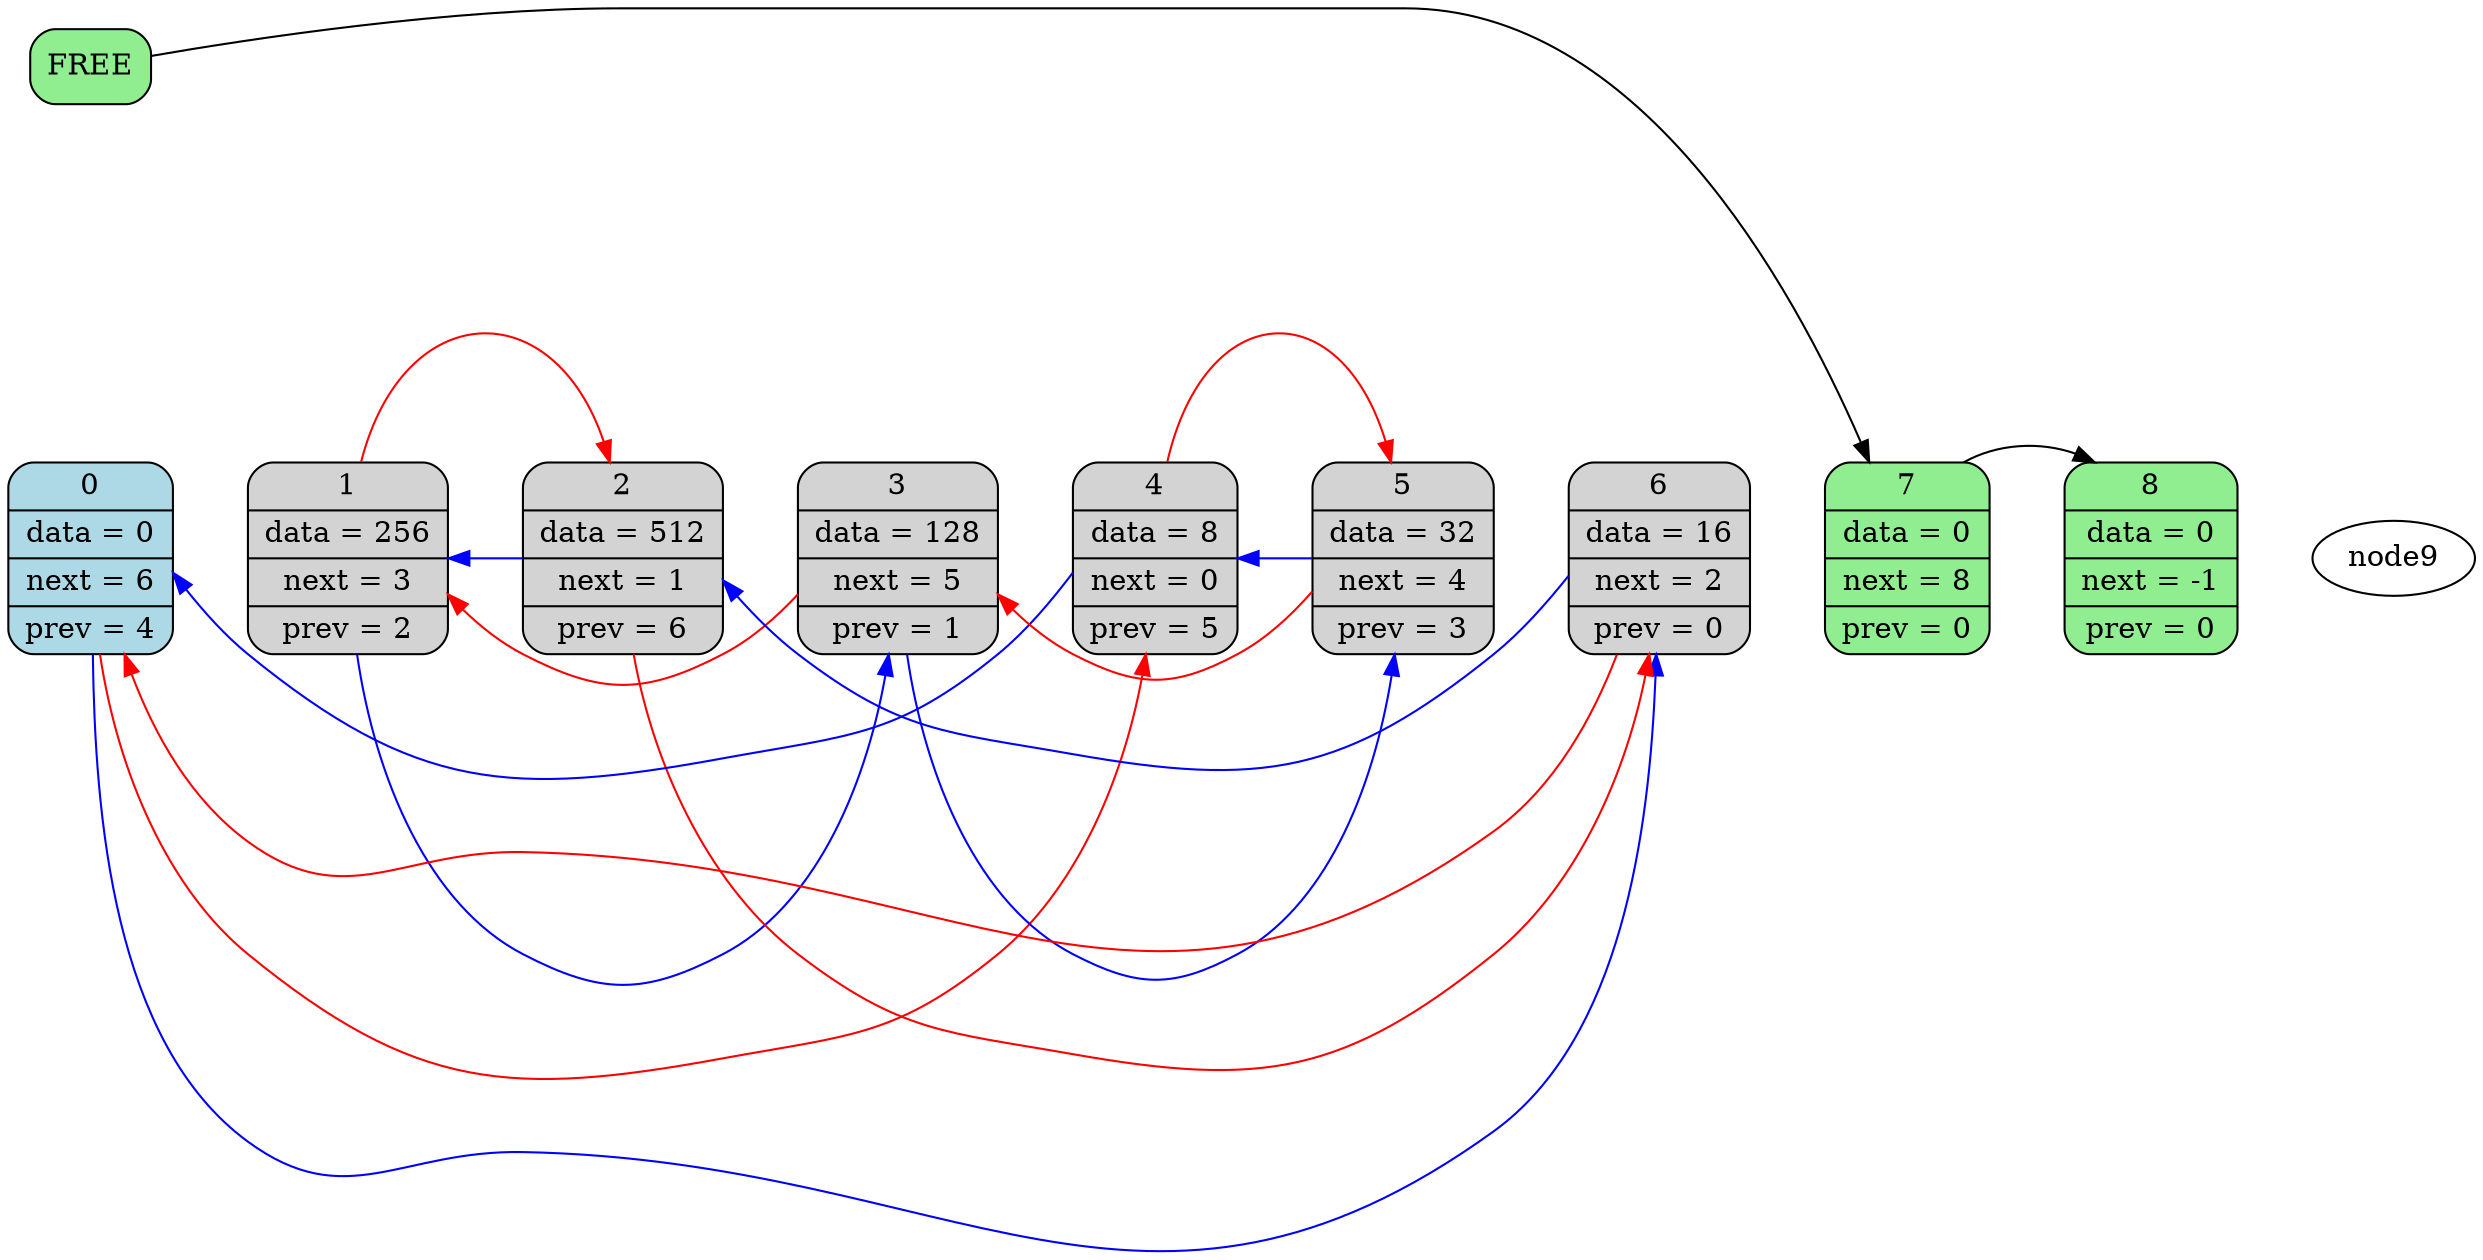 digraph G {
	rankdir = LR;
	nodesep=2;
	free_node [fillcolor = lightgreen, style="rounded, filled" shape=Mrecord; label = " FREE "];
 	node0 [shape=Mrecord, style="rounded, filled" label = "  0 | data = 0 | next = 6 | prev = 4  "];
	node1 [shape=Mrecord, style="rounded, filled" label = "  1 | data = 256 | next = 3 | prev = 2  "];
	node2 [shape=Mrecord, style="rounded, filled" label = "  2 | data = 512 | next = 1 | prev = 6  "];
	node3 [shape=Mrecord, style="rounded, filled" label = "  3 | data = 128 | next = 5 | prev = 1  "];
	node4 [shape=Mrecord, style="rounded, filled" label = "  4 | data = 8 | next = 0 | prev = 5  "];
	node5 [shape=Mrecord, style="rounded, filled" label = "  5 | data = 32 | next = 4 | prev = 3  "];
	node6 [shape=Mrecord, style="rounded, filled" label = "  6 | data = 16 | next = 2 | prev = 0  "];
	node7 [shape=Mrecord, style="rounded, filled" label = "  7 | data = 0 | next = 8 | prev = 0  "];
	node8 [shape=Mrecord, style="rounded, filled" label = "  8 | data = 0 | next = -1 | prev = 0  "];
	node0 [fillcolor=lightblue]

	node0 ->node1 [ weight=1000, style=invis ];
	node1 ->node2 [ weight=1000, style=invis ];
	node2 ->node3 [ weight=1000, style=invis ];
	node3 ->node4 [ weight=1000, style=invis ];
	node4 ->node5 [ weight=1000, style=invis ];
	node5 ->node6 [ weight=1000, style=invis ];
	node6 ->node7 [ weight=1000, style=invis ];
	node7 ->node8 [ weight=1000, style=invis ];
	node8 ->node9 [ weight=1000, style=invis ];

	node0 ->node6 [constraint=false, color=blue ];
	node6 ->node2 [constraint=false, color=blue ];
	node2 ->node1 [constraint=false, color=blue ];
	node1 ->node3 [constraint=false, color=blue ];
	node3 ->node5 [constraint=false, color=blue ];
	node5 ->node4 [constraint=false, color=blue ];
	node4 ->node0 [constraint=false, color=blue ];

	node0 ->node4 [constraint=false, color=red];
	node4 ->node5 [constraint=false, color=red];
	node5 ->node3 [constraint=false, color=red];
	node3 ->node1 [constraint=false, color=red];
	node1 ->node2 [constraint=false, color=red];
	node2 ->node6 [constraint=false, color=red];
	node6 ->node0 [constraint=false, color=red];
	node7[fillcolor=lightgreen]
	free_node -> node7  [constraint=false,constraint=false]
	node8[fillcolor=lightgreen]
	node7 ->node8 [constraint=false, splines=ortho]
}
